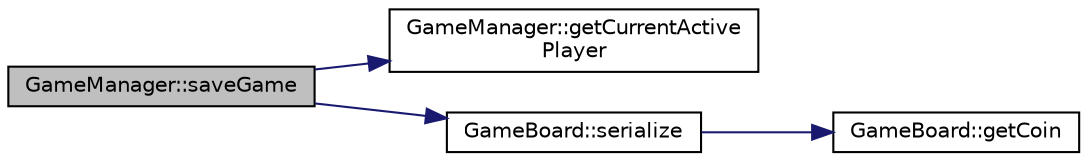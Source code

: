 digraph "GameManager::saveGame"
{
  edge [fontname="Helvetica",fontsize="10",labelfontname="Helvetica",labelfontsize="10"];
  node [fontname="Helvetica",fontsize="10",shape=record];
  rankdir="LR";
  Node1 [label="GameManager::saveGame",height=0.2,width=0.4,color="black", fillcolor="grey75", style="filled" fontcolor="black"];
  Node1 -> Node2 [color="midnightblue",fontsize="10",style="solid",fontname="Helvetica"];
  Node2 [label="GameManager::getCurrentActive\lPlayer",height=0.2,width=0.4,color="black", fillcolor="white", style="filled",URL="$class_game_manager.html#aef672bf56ae84eb10a65bf227e487717"];
  Node1 -> Node3 [color="midnightblue",fontsize="10",style="solid",fontname="Helvetica"];
  Node3 [label="GameBoard::serialize",height=0.2,width=0.4,color="black", fillcolor="white", style="filled",URL="$class_game_board.html#ad533f495fa4f39c15e1164a1a5bb702e"];
  Node3 -> Node4 [color="midnightblue",fontsize="10",style="solid",fontname="Helvetica"];
  Node4 [label="GameBoard::getCoin",height=0.2,width=0.4,color="black", fillcolor="white", style="filled",URL="$class_game_board.html#a15b19b2ec1e4c63b47e113aba42d3ae3"];
}
